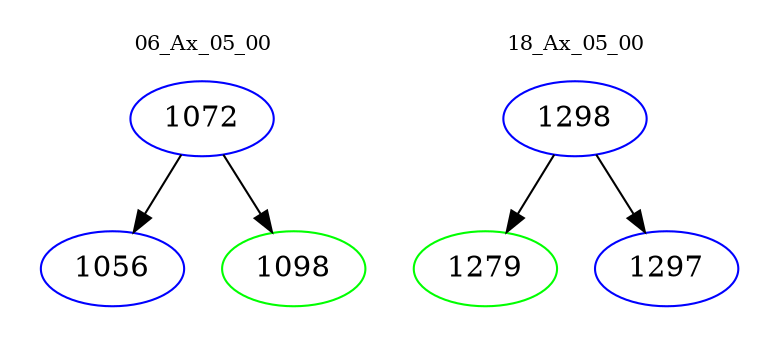 digraph{
subgraph cluster_0 {
color = white
label = "06_Ax_05_00";
fontsize=10;
T0_1072 [label="1072", color="blue"]
T0_1072 -> T0_1056 [color="black"]
T0_1056 [label="1056", color="blue"]
T0_1072 -> T0_1098 [color="black"]
T0_1098 [label="1098", color="green"]
}
subgraph cluster_1 {
color = white
label = "18_Ax_05_00";
fontsize=10;
T1_1298 [label="1298", color="blue"]
T1_1298 -> T1_1279 [color="black"]
T1_1279 [label="1279", color="green"]
T1_1298 -> T1_1297 [color="black"]
T1_1297 [label="1297", color="blue"]
}
}
